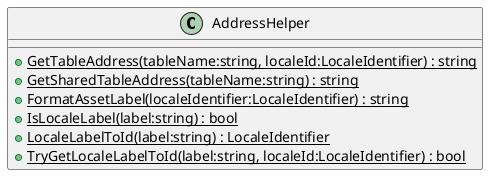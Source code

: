 @startuml
class AddressHelper {
    + {static} GetTableAddress(tableName:string, localeId:LocaleIdentifier) : string
    + {static} GetSharedTableAddress(tableName:string) : string
    + {static} FormatAssetLabel(localeIdentifier:LocaleIdentifier) : string
    + {static} IsLocaleLabel(label:string) : bool
    + {static} LocaleLabelToId(label:string) : LocaleIdentifier
    + {static} TryGetLocaleLabelToId(label:string, localeId:LocaleIdentifier) : bool
}
@enduml
